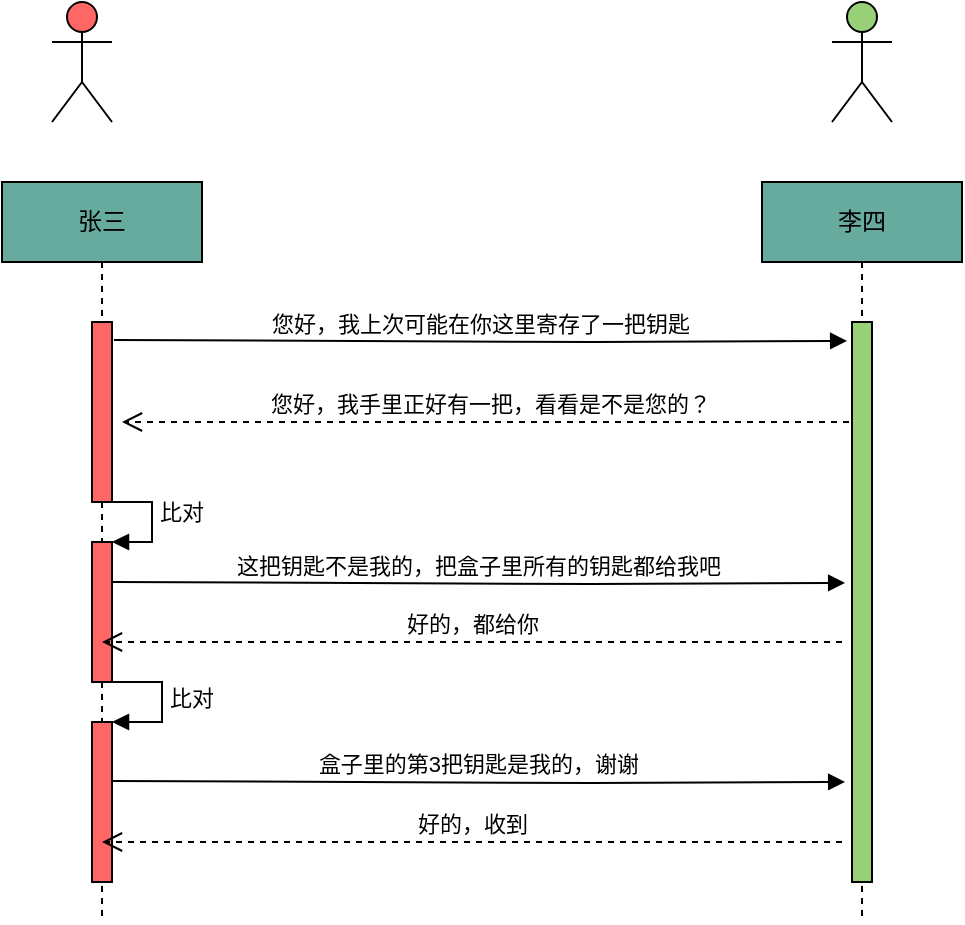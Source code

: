 <mxfile version="18.0.2" type="github">
  <diagram name="Page-1" id="9361dd3d-8414-5efd-6122-117bd74ce7a7">
    <mxGraphModel dx="815" dy="401" grid="1" gridSize="10" guides="1" tooltips="1" connect="1" arrows="1" fold="1" page="0" pageScale="1.5" pageWidth="826" pageHeight="1169" background="none" math="0" shadow="0">
      <root>
        <mxCell id="0" />
        <mxCell id="1" parent="0" />
        <mxCell id="PhdI-ZwpvNUuvoCu_mVK-92" value="张三" style="shape=umlLifeline;perimeter=lifelinePerimeter;whiteSpace=wrap;html=1;container=1;collapsible=0;recursiveResize=0;outlineConnect=0;fillColor=#67AB9F;" parent="1" vertex="1">
          <mxGeometry x="370" y="120" width="100" height="370" as="geometry" />
        </mxCell>
        <mxCell id="PhdI-ZwpvNUuvoCu_mVK-95" value="" style="html=1;points=[];perimeter=orthogonalPerimeter;fillColor=#FF6666;" parent="PhdI-ZwpvNUuvoCu_mVK-92" vertex="1">
          <mxGeometry x="45" y="70" width="10" height="90" as="geometry" />
        </mxCell>
        <mxCell id="PhdI-ZwpvNUuvoCu_mVK-107" value="您好，我手里正好有一把，看看是不是您的？" style="html=1;verticalAlign=bottom;endArrow=open;dashed=1;endSize=8;rounded=0;" parent="PhdI-ZwpvNUuvoCu_mVK-92" source="PhdI-ZwpvNUuvoCu_mVK-94" edge="1">
          <mxGeometry relative="1" as="geometry">
            <mxPoint x="140" y="120" as="sourcePoint" />
            <mxPoint x="60" y="120" as="targetPoint" />
          </mxGeometry>
        </mxCell>
        <mxCell id="aH_JyqXkreU-4WJA2Xy5-1" value="" style="html=1;points=[];perimeter=orthogonalPerimeter;fillColor=#FF6666;" vertex="1" parent="PhdI-ZwpvNUuvoCu_mVK-92">
          <mxGeometry x="45" y="180" width="10" height="70" as="geometry" />
        </mxCell>
        <mxCell id="aH_JyqXkreU-4WJA2Xy5-2" value="比对" style="edgeStyle=orthogonalEdgeStyle;html=1;align=left;spacingLeft=2;endArrow=block;rounded=0;entryX=1;entryY=0;" edge="1" target="aH_JyqXkreU-4WJA2Xy5-1" parent="PhdI-ZwpvNUuvoCu_mVK-92">
          <mxGeometry relative="1" as="geometry">
            <mxPoint x="45" y="160" as="sourcePoint" />
            <Array as="points">
              <mxPoint x="75" y="160" />
            </Array>
          </mxGeometry>
        </mxCell>
        <mxCell id="aH_JyqXkreU-4WJA2Xy5-7" value="" style="html=1;points=[];perimeter=orthogonalPerimeter;fillColor=#FF6666;" vertex="1" parent="PhdI-ZwpvNUuvoCu_mVK-92">
          <mxGeometry x="45" y="270" width="10" height="80" as="geometry" />
        </mxCell>
        <mxCell id="aH_JyqXkreU-4WJA2Xy5-8" value="比对" style="edgeStyle=orthogonalEdgeStyle;html=1;align=left;spacingLeft=2;endArrow=block;rounded=0;entryX=1;entryY=0;" edge="1" target="aH_JyqXkreU-4WJA2Xy5-7" parent="PhdI-ZwpvNUuvoCu_mVK-92">
          <mxGeometry relative="1" as="geometry">
            <mxPoint x="50" y="250" as="sourcePoint" />
            <Array as="points">
              <mxPoint x="80" y="250" />
            </Array>
          </mxGeometry>
        </mxCell>
        <mxCell id="aH_JyqXkreU-4WJA2Xy5-9" value="盒子里的第3把钥匙是我的，谢谢" style="html=1;verticalAlign=bottom;endArrow=block;rounded=0;entryX=0.159;entryY=0.045;entryDx=0;entryDy=0;entryPerimeter=0;" edge="1" parent="PhdI-ZwpvNUuvoCu_mVK-92">
          <mxGeometry width="80" relative="1" as="geometry">
            <mxPoint x="55" y="299.5" as="sourcePoint" />
            <mxPoint x="421.59" y="299.95" as="targetPoint" />
            <Array as="points">
              <mxPoint x="295" y="300.5" />
            </Array>
          </mxGeometry>
        </mxCell>
        <mxCell id="PhdI-ZwpvNUuvoCu_mVK-94" value="李四" style="shape=umlLifeline;perimeter=lifelinePerimeter;whiteSpace=wrap;html=1;container=1;collapsible=0;recursiveResize=0;outlineConnect=0;fillColor=#67AB9F;" parent="1" vertex="1">
          <mxGeometry x="750" y="120" width="100" height="370" as="geometry" />
        </mxCell>
        <mxCell id="PhdI-ZwpvNUuvoCu_mVK-101" value="" style="html=1;points=[];perimeter=orthogonalPerimeter;fillColor=#97D077;" parent="PhdI-ZwpvNUuvoCu_mVK-94" vertex="1">
          <mxGeometry x="45" y="70" width="10" height="280" as="geometry" />
        </mxCell>
        <mxCell id="PhdI-ZwpvNUuvoCu_mVK-104" value="" style="shape=umlActor;verticalLabelPosition=bottom;verticalAlign=top;html=1;outlineConnect=0;fillColor=#FF6666;" parent="1" vertex="1">
          <mxGeometry x="395" y="30" width="30" height="60" as="geometry" />
        </mxCell>
        <mxCell id="PhdI-ZwpvNUuvoCu_mVK-105" value="" style="shape=umlActor;verticalLabelPosition=bottom;verticalAlign=top;html=1;outlineConnect=0;fillColor=#97D077;" parent="1" vertex="1">
          <mxGeometry x="785" y="30" width="30" height="60" as="geometry" />
        </mxCell>
        <mxCell id="PhdI-ZwpvNUuvoCu_mVK-106" value="您好，我上次可能在你这里寄存了一把钥匙" style="html=1;verticalAlign=bottom;endArrow=block;rounded=0;entryX=0.159;entryY=0.045;entryDx=0;entryDy=0;entryPerimeter=0;" parent="1" edge="1">
          <mxGeometry width="80" relative="1" as="geometry">
            <mxPoint x="426" y="199" as="sourcePoint" />
            <mxPoint x="792.59" y="199.45" as="targetPoint" />
            <Array as="points">
              <mxPoint x="666" y="200" />
            </Array>
          </mxGeometry>
        </mxCell>
        <mxCell id="aH_JyqXkreU-4WJA2Xy5-4" value="这把钥匙不是我的，把盒子里所有的钥匙都给我吧" style="html=1;verticalAlign=bottom;endArrow=block;rounded=0;entryX=0.159;entryY=0.045;entryDx=0;entryDy=0;entryPerimeter=0;" edge="1" parent="1">
          <mxGeometry width="80" relative="1" as="geometry">
            <mxPoint x="425" y="320" as="sourcePoint" />
            <mxPoint x="791.59" y="320.45" as="targetPoint" />
            <Array as="points">
              <mxPoint x="665" y="321" />
            </Array>
          </mxGeometry>
        </mxCell>
        <mxCell id="aH_JyqXkreU-4WJA2Xy5-6" value="好的，都给你" style="html=1;verticalAlign=bottom;endArrow=open;dashed=1;endSize=8;rounded=0;" edge="1" parent="1" target="PhdI-ZwpvNUuvoCu_mVK-92">
          <mxGeometry relative="1" as="geometry">
            <mxPoint x="790" y="350" as="sourcePoint" />
            <mxPoint x="710" y="350" as="targetPoint" />
          </mxGeometry>
        </mxCell>
        <mxCell id="aH_JyqXkreU-4WJA2Xy5-10" value="好的，收到" style="html=1;verticalAlign=bottom;endArrow=open;dashed=1;endSize=8;rounded=0;" edge="1" parent="1" target="PhdI-ZwpvNUuvoCu_mVK-92">
          <mxGeometry relative="1" as="geometry">
            <mxPoint x="790" y="450" as="sourcePoint" />
            <mxPoint x="710" y="450" as="targetPoint" />
          </mxGeometry>
        </mxCell>
      </root>
    </mxGraphModel>
  </diagram>
</mxfile>
